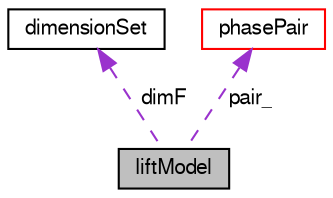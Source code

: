 digraph "liftModel"
{
  bgcolor="transparent";
  edge [fontname="FreeSans",fontsize="10",labelfontname="FreeSans",labelfontsize="10"];
  node [fontname="FreeSans",fontsize="10",shape=record];
  Node6 [label="liftModel",height=0.2,width=0.4,color="black", fillcolor="grey75", style="filled", fontcolor="black"];
  Node7 -> Node6 [dir="back",color="darkorchid3",fontsize="10",style="dashed",label=" dimF" ,fontname="FreeSans"];
  Node7 [label="dimensionSet",height=0.2,width=0.4,color="black",URL="$a26370.html",tooltip="Dimension set for the base types. "];
  Node8 -> Node6 [dir="back",color="darkorchid3",fontsize="10",style="dashed",label=" pair_" ,fontname="FreeSans"];
  Node8 [label="phasePair",height=0.2,width=0.4,color="red",URL="$a32374.html"];
}
